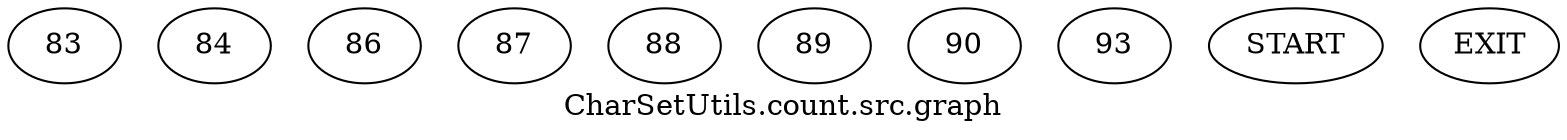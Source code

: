 /* --------------------------------------------------- */
/* Generated by Dr. Garbage Control Flow Graph Factory */
/* http://www.drgarbage.com                            */
/* Version: 4.5.0.201508311741                         */
/* Retrieved on: 2020-01-06 14:20:23.326               */
/* --------------------------------------------------- */
digraph "CharSetUtils.count.src.graph" {
 graph [label="CharSetUtils.count.src.graph"];
 2 [label="83" ]
 3 [label="84" ]
 4 [label="86" ]
 5 [label="87" ]
 6 [label="88" ]
 7 [label="89" ]
 8 [label="90" ]
 9 [label="93" ]
 10 [label="START" ]
 11 [label="EXIT" ]
 10  2
 2  3
 2  4
 4  5
 5  6
 7  6
 8  6
 6  7
 7  8
 6  9
 3  11
 9  11
}
